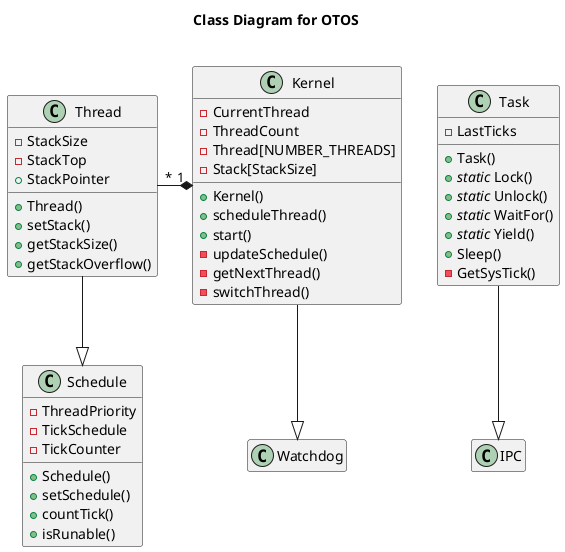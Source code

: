 @startuml CLD_OTOS
title Class Diagram for **OTOS**\n

hide empty members

class Schedule{
    'Properties:
    - ThreadPriority
    - TickSchedule
    - TickCounter

    'Methods
    + Schedule()
    + setSchedule()
    + countTick()
    + isRunable()
}

class Thread {
    'Properies:
    - StackSize
    - StackTop
    + StackPointer

    'Methods:
    + Thread()
    + setStack()
    + getStackSize()
    + getStackOverflow()
}
class Kernel{
    'Properties:
    - CurrentThread
    - ThreadCount
    - Thread[NUMBER_THREADS]
    - Stack[StackSize]

    'Methods:
    + Kernel()
    + scheduleThread()
    ' + ScheduleThread_Hz()
    + start()
    - updateSchedule()
    - getNextThread()
    - switchThread()
    ' - time_ms()
}

class Watchdog {
   '+ Watchdog()
   '+ Pet()
}

class Task{
    ' Properties:
    - LastTicks

    ' Methods:
    + Task()
    + //static// Lock()
    + //static// Unlock()
    + //static// WaitFor()
    + //static// Yield()
    + Sleep()
    - GetSysTick()
}

class IPC{
   '- Id
   '- CmdBuffer
   '+ GetQueue()
   '+ PushQueue()
}

Thread --|> Schedule
Thread "*"-*"1" Kernel
Kernel --|> Watchdog
Task --|> IPC

@enduml